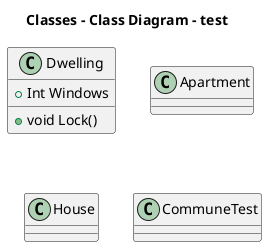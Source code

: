@startuml

title Classes - Class Diagram - test


class Dwelling {
  +Int Windows
  +void Lock()
}

class Apartment
class House
class CommuneTest

@enduml
